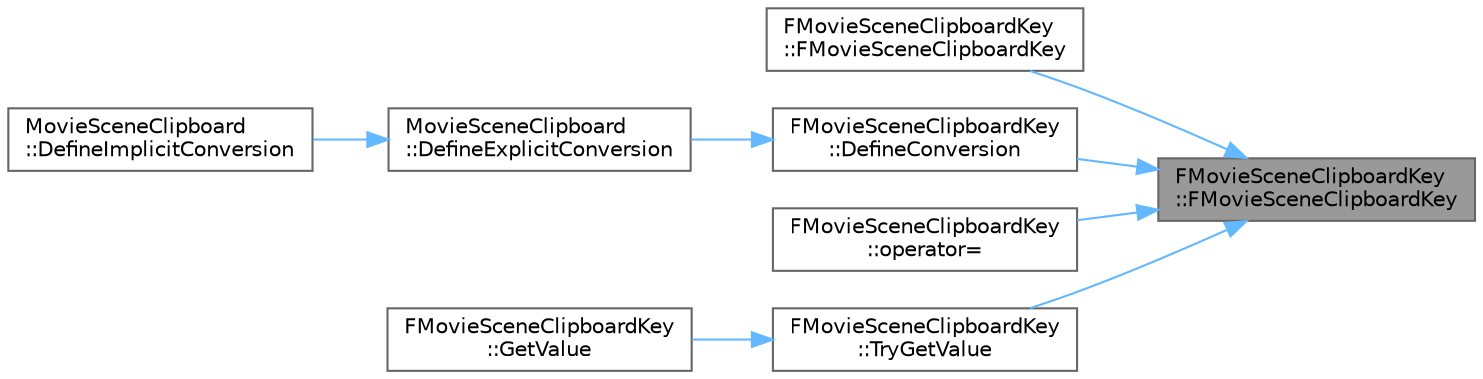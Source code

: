 digraph "FMovieSceneClipboardKey::FMovieSceneClipboardKey"
{
 // INTERACTIVE_SVG=YES
 // LATEX_PDF_SIZE
  bgcolor="transparent";
  edge [fontname=Helvetica,fontsize=10,labelfontname=Helvetica,labelfontsize=10];
  node [fontname=Helvetica,fontsize=10,shape=box,height=0.2,width=0.4];
  rankdir="RL";
  Node1 [id="Node000001",label="FMovieSceneClipboardKey\l::FMovieSceneClipboardKey",height=0.2,width=0.4,color="gray40", fillcolor="grey60", style="filled", fontcolor="black",tooltip="Templated constructor accepting a specific value type."];
  Node1 -> Node2 [id="edge1_Node000001_Node000002",dir="back",color="steelblue1",style="solid",tooltip=" "];
  Node2 [id="Node000002",label="FMovieSceneClipboardKey\l::FMovieSceneClipboardKey",height=0.2,width=0.4,color="grey40", fillcolor="white", style="filled",URL="$da/de3/classFMovieSceneClipboardKey.html#a65dd3de75e480b0d5512b54b9a8ae94b",tooltip="Copy construction/assignment."];
  Node1 -> Node3 [id="edge2_Node000001_Node000003",dir="back",color="steelblue1",style="solid",tooltip=" "];
  Node3 [id="Node000003",label="FMovieSceneClipboardKey\l::DefineConversion",height=0.2,width=0.4,color="grey40", fillcolor="white", style="filled",URL="$da/de3/classFMovieSceneClipboardKey.html#acf8efc0bd2debc897cb690253441474b",tooltip="Define a conversion from one type to another type."];
  Node3 -> Node4 [id="edge3_Node000003_Node000004",dir="back",color="steelblue1",style="solid",tooltip=" "];
  Node4 [id="Node000004",label="MovieSceneClipboard\l::DefineExplicitConversion",height=0.2,width=0.4,color="grey40", fillcolor="white", style="filled",URL="$d8/dc2/namespaceMovieSceneClipboard.html#ab6289767411062fa89a5cb3fe3a106bf",tooltip=" "];
  Node4 -> Node5 [id="edge4_Node000004_Node000005",dir="back",color="steelblue1",style="solid",tooltip=" "];
  Node5 [id="Node000005",label="MovieSceneClipboard\l::DefineImplicitConversion",height=0.2,width=0.4,color="grey40", fillcolor="white", style="filled",URL="$d8/dc2/namespaceMovieSceneClipboard.html#a42227740595a1e6ed4d7a0f60a36efdd",tooltip=" "];
  Node1 -> Node6 [id="edge5_Node000001_Node000006",dir="back",color="steelblue1",style="solid",tooltip=" "];
  Node6 [id="Node000006",label="FMovieSceneClipboardKey\l::operator=",height=0.2,width=0.4,color="grey40", fillcolor="white", style="filled",URL="$da/de3/classFMovieSceneClipboardKey.html#a32e2c2236bb92218b9d963cb4747bbb5",tooltip=" "];
  Node1 -> Node7 [id="edge6_Node000001_Node000007",dir="back",color="steelblue1",style="solid",tooltip=" "];
  Node7 [id="Node000007",label="FMovieSceneClipboardKey\l::TryGetValue",height=0.2,width=0.4,color="grey40", fillcolor="white", style="filled",URL="$da/de3/classFMovieSceneClipboardKey.html#a948fe1988f9fd8875054b9405dd928ac",tooltip="Attempt to get the value of this key as the specified type."];
  Node7 -> Node8 [id="edge7_Node000007_Node000008",dir="back",color="steelblue1",style="solid",tooltip=" "];
  Node8 [id="Node000008",label="FMovieSceneClipboardKey\l::GetValue",height=0.2,width=0.4,color="grey40", fillcolor="white", style="filled",URL="$da/de3/classFMovieSceneClipboardKey.html#aa11df5a2d77138fef9d1a0c49aee12a1",tooltip="Get the value of this key as the specified type."];
}
